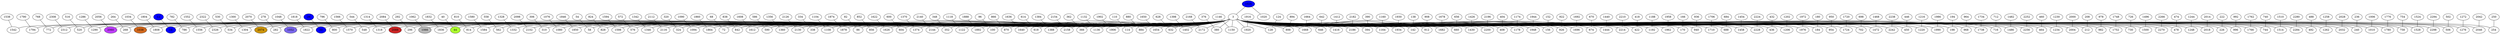 strict graph {
1024[label="1024" style=filled fillcolor="blue1"];
1024 -- 3
1024 -- 1020
1538[label="1538" style=filled fillcolor="white"];
1538 -- 1542
3[label="3" style=filled fillcolor="white"];
3 -- 1024
3 -- 1794
3 -- 772
3 -- 1542
3 -- 2312
3 -- 520
3 -- 1290
3 -- 2060
3 -- 268
3 -- 1038
3 -- 1808
3 -- 16
3 -- 786
3 -- 1556
3 -- 2326
3 -- 534
3 -- 1304
3 -- 2074
3 -- 282
3 -- 1052
3 -- 1822
3 -- 30
3 -- 800
3 -- 1570
3 -- 548
3 -- 1318
3 -- 2088
3 -- 296
3 -- 1066
3 -- 1836
3 -- 44
3 -- 814
3 -- 1584
3 -- 562
3 -- 1332
3 -- 2102
3 -- 310
3 -- 1080
3 -- 1850
3 -- 58
3 -- 828
3 -- 1598
3 -- 576
3 -- 1346
3 -- 2116
3 -- 324
3 -- 1094
3 -- 1864
3 -- 72
3 -- 842
3 -- 1612
3 -- 590
3 -- 1360
3 -- 2130
3 -- 338
3 -- 1108
3 -- 1878
3 -- 86
3 -- 856
3 -- 1626
3 -- 604
3 -- 1374
3 -- 2144
3 -- 352
3 -- 1122
3 -- 1892
3 -- 100
3 -- 870
3 -- 1640
3 -- 618
3 -- 1388
3 -- 2158
3 -- 366
3 -- 1136
3 -- 1906
3 -- 114
3 -- 884
3 -- 1654
3 -- 632
3 -- 1402
3 -- 2172
3 -- 380
3 -- 1150
3 -- 1920
3 -- 128
3 -- 898
3 -- 1668
3 -- 646
3 -- 1416
3 -- 2186
3 -- 394
3 -- 1164
3 -- 1934
3 -- 142
3 -- 912
3 -- 1682
3 -- 660
3 -- 1430
3 -- 2200
3 -- 408
3 -- 1178
3 -- 1948
3 -- 156
3 -- 926
3 -- 1696
3 -- 674
3 -- 1444
3 -- 2214
3 -- 422
3 -- 1192
3 -- 1962
3 -- 170
3 -- 940
3 -- 1710
3 -- 688
3 -- 1458
3 -- 2228
3 -- 436
3 -- 1206
3 -- 1976
3 -- 184
3 -- 954
3 -- 1724
3 -- 702
3 -- 1472
3 -- 2242
3 -- 450
3 -- 1220
3 -- 1990
3 -- 198
3 -- 968
3 -- 1738
3 -- 716
3 -- 1486
3 -- 2256
3 -- 464
3 -- 1234
3 -- 2004
3 -- 212
3 -- 982
3 -- 1752
3 -- 730
3 -- 1500
3 -- 2270
3 -- 478
3 -- 1248
3 -- 2018
3 -- 226
3 -- 996
3 -- 1766
3 -- 744
3 -- 1514
3 -- 2284
3 -- 492
3 -- 1262
3 -- 2032
3 -- 240
3 -- 1010
3 -- 1780
3 -- 758
3 -- 1528
3 -- 2298
3 -- 506
3 -- 1276
3 -- 2046
3 -- 254
516[label="516" style=filled fillcolor="white"];
516 -- 520
1542[label="1542" style=filled fillcolor="white"];
1542 -- 1538
1542 -- 3
2056[label="2056" style=filled fillcolor="white"];
2056 -- 2060
520[label="520" style=filled fillcolor="white"];
520 -- 3
520 -- 516
1034[label="1034" style=filled fillcolor="white"];
1034 -- 1038
2060[label="2060" style=filled fillcolor="darkorchid1"];
2060 -- 3
2060 -- 2056
12[label="12" style=filled fillcolor="blue1"];
12 -- 16
1038[label="1038" style=filled fillcolor="chocolate"];
1038 -- 3
1038 -- 1034
1552[label="1552" style=filled fillcolor="white"];
1552 -- 1556
16[label="16" style=filled fillcolor="blue1"];
16 -- 3
16 -- 12
530[label="530" style=filled fillcolor="white"];
530 -- 534
1556[label="1556" style=filled fillcolor="white"];
1556 -- 1552
1556 -- 3
2070[label="2070" style=filled fillcolor="white"];
2070 -- 2074
534[label="534" style=filled fillcolor="white"];
534 -- 530
534 -- 3
1048[label="1048" style=filled fillcolor="white"];
1048 -- 1052
2074[label="2074" style=filled fillcolor="darkgoldenrod3"];
2074 -- 3
2074 -- 2070
26[label="26" style=filled fillcolor="blue1"];
26 -- 30
1052[label="1052" style=filled fillcolor="mediumslateblue"];
1052 -- 3
1052 -- 1048
1566[label="1566" style=filled fillcolor="white"];
1566 -- 1570
30[label="30" style=filled fillcolor="blue1"];
30 -- 3
30 -- 26
544[label="544" style=filled fillcolor="white"];
544 -- 548
1570[label="1570" style=filled fillcolor="white"];
1570 -- 3
1570 -- 1566
2084[label="2084" style=filled fillcolor="white"];
2084 -- 2088
548[label="548" style=filled fillcolor="white"];
548 -- 544
548 -- 3
1062[label="1062" style=filled fillcolor="white"];
1062 -- 1066
2088[label="2088" style=filled fillcolor="firebrick3"];
2088 -- 3
2088 -- 2084
40[label="40" style=filled fillcolor="white"];
40 -- 44
1066[label="1066" style=filled fillcolor="gray73"];
1066 -- 3
1066 -- 1062
1580[label="1580" style=filled fillcolor="white"];
1580 -- 1584
44[label="44" style=filled fillcolor="greenyellow"];
44 -- 3
44 -- 40
558[label="558" style=filled fillcolor="white"];
558 -- 562
1584[label="1584" style=filled fillcolor="white"];
1584 -- 3
1584 -- 1580
2098[label="2098" style=filled fillcolor="white"];
2098 -- 2102
562[label="562" style=filled fillcolor="white"];
562 -- 3
562 -- 558
1076[label="1076" style=filled fillcolor="white"];
1076 -- 1080
2102[label="2102" style=filled fillcolor="white"];
2102 -- 2098
2102 -- 3
54[label="54" style=filled fillcolor="white"];
54 -- 58
1080[label="1080" style=filled fillcolor="white"];
1080 -- 3
1080 -- 1076
1594[label="1594" style=filled fillcolor="white"];
1594 -- 1598
58[label="58" style=filled fillcolor="white"];
58 -- 3
58 -- 54
572[label="572" style=filled fillcolor="white"];
572 -- 576
1598[label="1598" style=filled fillcolor="white"];
1598 -- 3
1598 -- 1594
2112[label="2112" style=filled fillcolor="white"];
2112 -- 2116
576[label="576" style=filled fillcolor="white"];
576 -- 3
576 -- 572
1090[label="1090" style=filled fillcolor="white"];
1090 -- 1094
2116[label="2116" style=filled fillcolor="white"];
2116 -- 2112
2116 -- 3
68[label="68" style=filled fillcolor="white"];
68 -- 72
1094[label="1094" style=filled fillcolor="white"];
1094 -- 1090
1094 -- 3
1608[label="1608" style=filled fillcolor="white"];
1608 -- 1612
72[label="72" style=filled fillcolor="white"];
72 -- 3
72 -- 68
586[label="586" style=filled fillcolor="white"];
586 -- 590
1612[label="1612" style=filled fillcolor="white"];
1612 -- 3
1612 -- 1608
2126[label="2126" style=filled fillcolor="white"];
2126 -- 2130
590[label="590" style=filled fillcolor="white"];
590 -- 3
590 -- 586
1104[label="1104" style=filled fillcolor="white"];
1104 -- 1108
2130[label="2130" style=filled fillcolor="white"];
2130 -- 3
2130 -- 2126
82[label="82" style=filled fillcolor="white"];
82 -- 86
1108[label="1108" style=filled fillcolor="white"];
1108 -- 1104
1108 -- 3
1622[label="1622" style=filled fillcolor="white"];
1622 -- 1626
86[label="86" style=filled fillcolor="white"];
86 -- 82
86 -- 3
600[label="600" style=filled fillcolor="white"];
600 -- 604
1626[label="1626" style=filled fillcolor="white"];
1626 -- 3
1626 -- 1622
2140[label="2140" style=filled fillcolor="white"];
2140 -- 2144
604[label="604" style=filled fillcolor="white"];
604 -- 3
604 -- 600
1118[label="1118" style=filled fillcolor="white"];
1118 -- 1122
2144[label="2144" style=filled fillcolor="white"];
2144 -- 3
2144 -- 2140
96[label="96" style=filled fillcolor="white"];
96 -- 100
1122[label="1122" style=filled fillcolor="white"];
1122 -- 3
1122 -- 1118
1636[label="1636" style=filled fillcolor="white"];
1636 -- 1640
100[label="100" style=filled fillcolor="white"];
100 -- 96
100 -- 3
614[label="614" style=filled fillcolor="white"];
614 -- 618
1640[label="1640" style=filled fillcolor="white"];
1640 -- 3
1640 -- 1636
2154[label="2154" style=filled fillcolor="white"];
2154 -- 2158
618[label="618" style=filled fillcolor="white"];
618 -- 3
618 -- 614
1132[label="1132" style=filled fillcolor="white"];
1132 -- 1136
2158[label="2158" style=filled fillcolor="white"];
2158 -- 3
2158 -- 2154
110[label="110" style=filled fillcolor="white"];
110 -- 114
1136[label="1136" style=filled fillcolor="white"];
1136 -- 3
1136 -- 1132
1650[label="1650" style=filled fillcolor="white"];
1650 -- 1654
114[label="114" style=filled fillcolor="white"];
114 -- 3
114 -- 110
628[label="628" style=filled fillcolor="white"];
628 -- 632
1654[label="1654" style=filled fillcolor="white"];
1654 -- 1650
1654 -- 3
2168[label="2168" style=filled fillcolor="white"];
2168 -- 2172
632[label="632" style=filled fillcolor="white"];
632 -- 3
632 -- 628
1146[label="1146" style=filled fillcolor="white"];
1146 -- 1150
2172[label="2172" style=filled fillcolor="white"];
2172 -- 3
2172 -- 2168
124[label="124" style=filled fillcolor="white"];
124 -- 128
1150[label="1150" style=filled fillcolor="white"];
1150 -- 3
1150 -- 1146
1664[label="1664" style=filled fillcolor="white"];
1664 -- 1668
128[label="128" style=filled fillcolor="white"];
128 -- 3
128 -- 124
642[label="642" style=filled fillcolor="white"];
642 -- 646
1668[label="1668" style=filled fillcolor="white"];
1668 -- 1664
1668 -- 3
2182[label="2182" style=filled fillcolor="white"];
2182 -- 2186
646[label="646" style=filled fillcolor="white"];
646 -- 642
646 -- 3
1160[label="1160" style=filled fillcolor="white"];
1160 -- 1164
2186[label="2186" style=filled fillcolor="white"];
2186 -- 3
2186 -- 2182
138[label="138" style=filled fillcolor="white"];
138 -- 142
1164[label="1164" style=filled fillcolor="white"];
1164 -- 3
1164 -- 1160
1678[label="1678" style=filled fillcolor="white"];
1678 -- 1682
142[label="142" style=filled fillcolor="white"];
142 -- 3
142 -- 138
656[label="656" style=filled fillcolor="white"];
656 -- 660
1682[label="1682" style=filled fillcolor="white"];
1682 -- 3
1682 -- 1678
2196[label="2196" style=filled fillcolor="white"];
2196 -- 2200
660[label="660" style=filled fillcolor="white"];
660 -- 656
660 -- 3
1174[label="1174" style=filled fillcolor="white"];
1174 -- 1178
2200[label="2200" style=filled fillcolor="white"];
2200 -- 3
2200 -- 2196
152[label="152" style=filled fillcolor="white"];
152 -- 156
1178[label="1178" style=filled fillcolor="white"];
1178 -- 3
1178 -- 1174
1692[label="1692" style=filled fillcolor="white"];
1692 -- 1696
156[label="156" style=filled fillcolor="white"];
156 -- 3
156 -- 152
670[label="670" style=filled fillcolor="white"];
670 -- 674
1696[label="1696" style=filled fillcolor="white"];
1696 -- 3
1696 -- 1692
2210[label="2210" style=filled fillcolor="white"];
2210 -- 2214
674[label="674" style=filled fillcolor="white"];
674 -- 3
674 -- 670
1188[label="1188" style=filled fillcolor="white"];
1188 -- 1192
2214[label="2214" style=filled fillcolor="white"];
2214 -- 2210
2214 -- 3
166[label="166" style=filled fillcolor="white"];
166 -- 170
1192[label="1192" style=filled fillcolor="white"];
1192 -- 3
1192 -- 1188
1706[label="1706" style=filled fillcolor="white"];
1706 -- 1710
170[label="170" style=filled fillcolor="white"];
170 -- 3
170 -- 166
684[label="684" style=filled fillcolor="white"];
684 -- 688
1710[label="1710" style=filled fillcolor="white"];
1710 -- 3
1710 -- 1706
2224[label="2224" style=filled fillcolor="white"];
2224 -- 2228
688[label="688" style=filled fillcolor="white"];
688 -- 3
688 -- 684
1202[label="1202" style=filled fillcolor="white"];
1202 -- 1206
2228[label="2228" style=filled fillcolor="white"];
2228 -- 2224
2228 -- 3
180[label="180" style=filled fillcolor="white"];
180 -- 184
1206[label="1206" style=filled fillcolor="white"];
1206 -- 1202
1206 -- 3
1720[label="1720" style=filled fillcolor="white"];
1720 -- 1724
184[label="184" style=filled fillcolor="white"];
184 -- 3
184 -- 180
698[label="698" style=filled fillcolor="white"];
698 -- 702
1724[label="1724" style=filled fillcolor="white"];
1724 -- 3
1724 -- 1720
2238[label="2238" style=filled fillcolor="white"];
2238 -- 2242
702[label="702" style=filled fillcolor="white"];
702 -- 3
702 -- 698
1216[label="1216" style=filled fillcolor="white"];
1216 -- 1220
2242[label="2242" style=filled fillcolor="white"];
2242 -- 3
2242 -- 2238
194[label="194" style=filled fillcolor="white"];
194 -- 198
1220[label="1220" style=filled fillcolor="white"];
1220 -- 1216
1220 -- 3
1734[label="1734" style=filled fillcolor="white"];
1734 -- 1738
198[label="198" style=filled fillcolor="white"];
198 -- 194
198 -- 3
712[label="712" style=filled fillcolor="white"];
712 -- 716
1738[label="1738" style=filled fillcolor="white"];
1738 -- 3
1738 -- 1734
2252[label="2252" style=filled fillcolor="white"];
2252 -- 2256
716[label="716" style=filled fillcolor="white"];
716 -- 3
716 -- 712
1230[label="1230" style=filled fillcolor="white"];
1230 -- 1234
2256[label="2256" style=filled fillcolor="white"];
2256 -- 3
2256 -- 2252
208[label="208" style=filled fillcolor="white"];
208 -- 212
1234[label="1234" style=filled fillcolor="white"];
1234 -- 3
1234 -- 1230
1748[label="1748" style=filled fillcolor="white"];
1748 -- 1752
212[label="212" style=filled fillcolor="white"];
212 -- 208
212 -- 3
726[label="726" style=filled fillcolor="white"];
726 -- 730
1752[label="1752" style=filled fillcolor="white"];
1752 -- 3
1752 -- 1748
2266[label="2266" style=filled fillcolor="white"];
2266 -- 2270
730[label="730" style=filled fillcolor="white"];
730 -- 3
730 -- 726
1244[label="1244" style=filled fillcolor="white"];
1244 -- 1248
2270[label="2270" style=filled fillcolor="white"];
2270 -- 3
2270 -- 2266
222[label="222" style=filled fillcolor="white"];
222 -- 226
1248[label="1248" style=filled fillcolor="white"];
1248 -- 3
1248 -- 1244
1762[label="1762" style=filled fillcolor="white"];
1762 -- 1766
226[label="226" style=filled fillcolor="white"];
226 -- 3
226 -- 222
740[label="740" style=filled fillcolor="white"];
740 -- 744
1766[label="1766" style=filled fillcolor="white"];
1766 -- 1762
1766 -- 3
2280[label="2280" style=filled fillcolor="white"];
2280 -- 2284
744[label="744" style=filled fillcolor="white"];
744 -- 3
744 -- 740
1258[label="1258" style=filled fillcolor="white"];
1258 -- 1262
2284[label="2284" style=filled fillcolor="white"];
2284 -- 3
2284 -- 2280
236[label="236" style=filled fillcolor="white"];
236 -- 240
1262[label="1262" style=filled fillcolor="white"];
1262 -- 3
1262 -- 1258
1776[label="1776" style=filled fillcolor="white"];
1776 -- 1780
240[label="240" style=filled fillcolor="white"];
240 -- 3
240 -- 236
754[label="754" style=filled fillcolor="white"];
754 -- 758
1780[label="1780" style=filled fillcolor="white"];
1780 -- 1776
1780 -- 3
2294[label="2294" style=filled fillcolor="white"];
2294 -- 2298
758[label="758" style=filled fillcolor="white"];
758 -- 754
758 -- 3
1272[label="1272" style=filled fillcolor="white"];
1272 -- 1276
2298[label="2298" style=filled fillcolor="white"];
2298 -- 3
2298 -- 2294
250[label="250" style=filled fillcolor="white"];
250 -- 254
1276[label="1276" style=filled fillcolor="white"];
1276 -- 3
1276 -- 1272
1790[label="1790" style=filled fillcolor="white"];
1790 -- 1794
254[label="254" style=filled fillcolor="white"];
254 -- 3
254 -- 250
768[label="768" style=filled fillcolor="white"];
768 -- 772
1794[label="1794" style=filled fillcolor="white"];
1794 -- 3
1794 -- 1790
2308[label="2308" style=filled fillcolor="white"];
2308 -- 2312
772[label="772" style=filled fillcolor="white"];
772 -- 768
772 -- 3
1286[label="1286" style=filled fillcolor="white"];
1286 -- 1290
2312[label="2312" style=filled fillcolor="white"];
2312 -- 3
2312 -- 2308
264[label="264" style=filled fillcolor="white"];
264 -- 268
1290[label="1290" style=filled fillcolor="white"];
1290 -- 3
1290 -- 1286
1804[label="1804" style=filled fillcolor="white"];
1804 -- 1808
268[label="268" style=filled fillcolor="white"];
268 -- 3
268 -- 264
782[label="782" style=filled fillcolor="white"];
782 -- 786
1808[label="1808" style=filled fillcolor="white"];
1808 -- 3
1808 -- 1804
2322[label="2322" style=filled fillcolor="white"];
2322 -- 2326
786[label="786" style=filled fillcolor="white"];
786 -- 3
786 -- 782
1300[label="1300" style=filled fillcolor="white"];
1300 -- 1304
2326[label="2326" style=filled fillcolor="white"];
2326 -- 2322
2326 -- 3
278[label="278" style=filled fillcolor="white"];
278 -- 282
1304[label="1304" style=filled fillcolor="white"];
1304 -- 3
1304 -- 1300
1818[label="1818" style=filled fillcolor="white"];
1818 -- 1822
282[label="282" style=filled fillcolor="white"];
282 -- 3
282 -- 278
796[label="796" style=filled fillcolor="white"];
796 -- 800
1822[label="1822" style=filled fillcolor="white"];
1822 -- 3
1822 -- 1818
800[label="800" style=filled fillcolor="white"];
800 -- 3
800 -- 796
1314[label="1314" style=filled fillcolor="white"];
1314 -- 1318
292[label="292" style=filled fillcolor="white"];
292 -- 296
1318[label="1318" style=filled fillcolor="white"];
1318 -- 1314
1318 -- 3
1832[label="1832" style=filled fillcolor="white"];
1832 -- 1836
296[label="296" style=filled fillcolor="white"];
296 -- 3
296 -- 292
810[label="810" style=filled fillcolor="white"];
810 -- 814
1836[label="1836" style=filled fillcolor="white"];
1836 -- 3
1836 -- 1832
814[label="814" style=filled fillcolor="white"];
814 -- 3
814 -- 810
1328[label="1328" style=filled fillcolor="white"];
1328 -- 1332
306[label="306" style=filled fillcolor="white"];
306 -- 310
1332[label="1332" style=filled fillcolor="white"];
1332 -- 1328
1332 -- 3
1846[label="1846" style=filled fillcolor="white"];
1846 -- 1850
310[label="310" style=filled fillcolor="white"];
310 -- 306
310 -- 3
824[label="824" style=filled fillcolor="white"];
824 -- 828
1850[label="1850" style=filled fillcolor="white"];
1850 -- 3
1850 -- 1846
828[label="828" style=filled fillcolor="white"];
828 -- 3
828 -- 824
1342[label="1342" style=filled fillcolor="white"];
1342 -- 1346
320[label="320" style=filled fillcolor="white"];
320 -- 324
1346[label="1346" style=filled fillcolor="white"];
1346 -- 3
1346 -- 1342
1860[label="1860" style=filled fillcolor="white"];
1860 -- 1864
324[label="324" style=filled fillcolor="white"];
324 -- 320
324 -- 3
838[label="838" style=filled fillcolor="white"];
838 -- 842
1864[label="1864" style=filled fillcolor="white"];
1864 -- 3
1864 -- 1860
842[label="842" style=filled fillcolor="white"];
842 -- 3
842 -- 838
1356[label="1356" style=filled fillcolor="white"];
1356 -- 1360
334[label="334" style=filled fillcolor="white"];
334 -- 338
1360[label="1360" style=filled fillcolor="white"];
1360 -- 3
1360 -- 1356
1874[label="1874" style=filled fillcolor="white"];
1874 -- 1878
338[label="338" style=filled fillcolor="white"];
338 -- 3
338 -- 334
852[label="852" style=filled fillcolor="white"];
852 -- 856
1878[label="1878" style=filled fillcolor="white"];
1878 -- 1874
1878 -- 3
856[label="856" style=filled fillcolor="white"];
856 -- 3
856 -- 852
1370[label="1370" style=filled fillcolor="white"];
1370 -- 1374
348[label="348" style=filled fillcolor="white"];
348 -- 352
1374[label="1374" style=filled fillcolor="white"];
1374 -- 3
1374 -- 1370
1888[label="1888" style=filled fillcolor="white"];
1888 -- 1892
352[label="352" style=filled fillcolor="white"];
352 -- 3
352 -- 348
866[label="866" style=filled fillcolor="white"];
866 -- 870
1892[label="1892" style=filled fillcolor="white"];
1892 -- 1888
1892 -- 3
870[label="870" style=filled fillcolor="white"];
870 -- 866
870 -- 3
1384[label="1384" style=filled fillcolor="white"];
1384 -- 1388
362[label="362" style=filled fillcolor="white"];
362 -- 366
1388[label="1388" style=filled fillcolor="white"];
1388 -- 3
1388 -- 1384
1902[label="1902" style=filled fillcolor="white"];
1902 -- 1906
366[label="366" style=filled fillcolor="white"];
366 -- 3
366 -- 362
880[label="880" style=filled fillcolor="white"];
880 -- 884
1906[label="1906" style=filled fillcolor="white"];
1906 -- 3
1906 -- 1902
884[label="884" style=filled fillcolor="white"];
884 -- 880
884 -- 3
1398[label="1398" style=filled fillcolor="white"];
1398 -- 1402
376[label="376" style=filled fillcolor="white"];
376 -- 380
1402[label="1402" style=filled fillcolor="white"];
1402 -- 3
1402 -- 1398
1916[label="1916" style=filled fillcolor="white"];
1916 -- 1920
380[label="380" style=filled fillcolor="white"];
380 -- 3
380 -- 376
894[label="894" style=filled fillcolor="white"];
894 -- 898
1920[label="1920" style=filled fillcolor="white"];
1920 -- 3
1920 -- 1916
898[label="898" style=filled fillcolor="white"];
898 -- 3
898 -- 894
1412[label="1412" style=filled fillcolor="white"];
1412 -- 1416
390[label="390" style=filled fillcolor="white"];
390 -- 394
1416[label="1416" style=filled fillcolor="white"];
1416 -- 3
1416 -- 1412
1930[label="1930" style=filled fillcolor="white"];
1930 -- 1934
394[label="394" style=filled fillcolor="white"];
394 -- 3
394 -- 390
908[label="908" style=filled fillcolor="white"];
908 -- 912
1934[label="1934" style=filled fillcolor="white"];
1934 -- 3
1934 -- 1930
912[label="912" style=filled fillcolor="white"];
912 -- 3
912 -- 908
1426[label="1426" style=filled fillcolor="white"];
1426 -- 1430
404[label="404" style=filled fillcolor="white"];
404 -- 408
1430[label="1430" style=filled fillcolor="white"];
1430 -- 1426
1430 -- 3
1944[label="1944" style=filled fillcolor="white"];
1944 -- 1948
408[label="408" style=filled fillcolor="white"];
408 -- 3
408 -- 404
922[label="922" style=filled fillcolor="white"];
922 -- 926
1948[label="1948" style=filled fillcolor="white"];
1948 -- 3
1948 -- 1944
926[label="926" style=filled fillcolor="white"];
926 -- 3
926 -- 922
1440[label="1440" style=filled fillcolor="white"];
1440 -- 1444
418[label="418" style=filled fillcolor="white"];
418 -- 422
1444[label="1444" style=filled fillcolor="white"];
1444 -- 1440
1444 -- 3
1958[label="1958" style=filled fillcolor="white"];
1958 -- 1962
422[label="422" style=filled fillcolor="white"];
422 -- 418
422 -- 3
936[label="936" style=filled fillcolor="white"];
936 -- 940
1962[label="1962" style=filled fillcolor="white"];
1962 -- 3
1962 -- 1958
940[label="940" style=filled fillcolor="white"];
940 -- 3
940 -- 936
1454[label="1454" style=filled fillcolor="white"];
1454 -- 1458
432[label="432" style=filled fillcolor="white"];
432 -- 436
1458[label="1458" style=filled fillcolor="white"];
1458 -- 3
1458 -- 1454
1972[label="1972" style=filled fillcolor="white"];
1972 -- 1976
436[label="436" style=filled fillcolor="white"];
436 -- 432
436 -- 3
950[label="950" style=filled fillcolor="white"];
950 -- 954
1976[label="1976" style=filled fillcolor="white"];
1976 -- 3
1976 -- 1972
954[label="954" style=filled fillcolor="white"];
954 -- 3
954 -- 950
1468[label="1468" style=filled fillcolor="white"];
1468 -- 1472
446[label="446" style=filled fillcolor="white"];
446 -- 450
1472[label="1472" style=filled fillcolor="white"];
1472 -- 3
1472 -- 1468
1986[label="1986" style=filled fillcolor="white"];
1986 -- 1990
450[label="450" style=filled fillcolor="white"];
450 -- 3
450 -- 446
964[label="964" style=filled fillcolor="white"];
964 -- 968
1990[label="1990" style=filled fillcolor="white"];
1990 -- 1986
1990 -- 3
968[label="968" style=filled fillcolor="white"];
968 -- 3
968 -- 964
1482[label="1482" style=filled fillcolor="white"];
1482 -- 1486
460[label="460" style=filled fillcolor="white"];
460 -- 464
1486[label="1486" style=filled fillcolor="white"];
1486 -- 3
1486 -- 1482
2000[label="2000" style=filled fillcolor="white"];
2000 -- 2004
464[label="464" style=filled fillcolor="white"];
464 -- 3
464 -- 460
978[label="978" style=filled fillcolor="white"];
978 -- 982
2004[label="2004" style=filled fillcolor="white"];
2004 -- 2000
2004 -- 3
982[label="982" style=filled fillcolor="white"];
982 -- 978
982 -- 3
1496[label="1496" style=filled fillcolor="white"];
1496 -- 1500
474[label="474" style=filled fillcolor="white"];
474 -- 478
1500[label="1500" style=filled fillcolor="white"];
1500 -- 3
1500 -- 1496
2014[label="2014" style=filled fillcolor="white"];
2014 -- 2018
478[label="478" style=filled fillcolor="white"];
478 -- 3
478 -- 474
992[label="992" style=filled fillcolor="white"];
992 -- 996
2018[label="2018" style=filled fillcolor="white"];
2018 -- 3
2018 -- 2014
996[label="996" style=filled fillcolor="white"];
996 -- 992
996 -- 3
1510[label="1510" style=filled fillcolor="white"];
1510 -- 1514
488[label="488" style=filled fillcolor="white"];
488 -- 492
1514[label="1514" style=filled fillcolor="white"];
1514 -- 3
1514 -- 1510
2028[label="2028" style=filled fillcolor="white"];
2028 -- 2032
492[label="492" style=filled fillcolor="white"];
492 -- 3
492 -- 488
1006[label="1006" style=filled fillcolor="white"];
1006 -- 1010
2032[label="2032" style=filled fillcolor="white"];
2032 -- 3
2032 -- 2028
1010[label="1010" style=filled fillcolor="white"];
1010 -- 3
1010 -- 1006
1524[label="1524" style=filled fillcolor="white"];
1524 -- 1528
502[label="502" style=filled fillcolor="white"];
502 -- 506
1528[label="1528" style=filled fillcolor="white"];
1528 -- 3
1528 -- 1524
2042[label="2042" style=filled fillcolor="white"];
2042 -- 2046
506[label="506" style=filled fillcolor="white"];
506 -- 3
506 -- 502
1020[label="1020" style=filled fillcolor="white"];
1020 -- 1024
2046[label="2046" style=filled fillcolor="white"];
2046 -- 3
2046 -- 2042
}